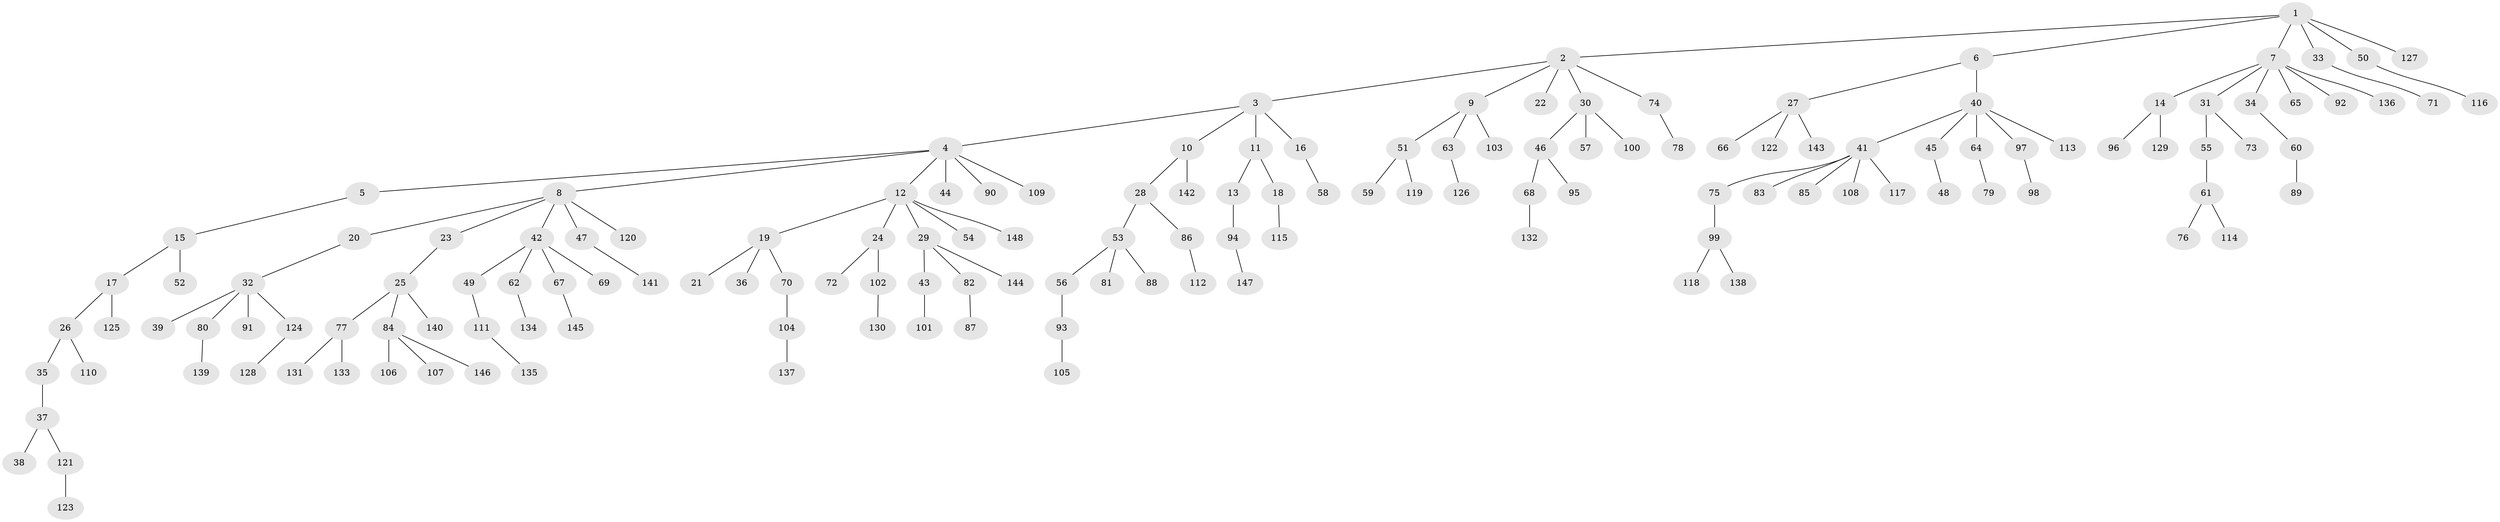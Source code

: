 // coarse degree distribution, {6: 0.038834951456310676, 9: 0.009708737864077669, 3: 0.10679611650485436, 5: 0.04854368932038835, 8: 0.009708737864077669, 4: 0.02912621359223301, 2: 0.14563106796116504, 1: 0.6116504854368932}
// Generated by graph-tools (version 1.1) at 2025/52/02/27/25 19:52:11]
// undirected, 148 vertices, 147 edges
graph export_dot {
graph [start="1"]
  node [color=gray90,style=filled];
  1;
  2;
  3;
  4;
  5;
  6;
  7;
  8;
  9;
  10;
  11;
  12;
  13;
  14;
  15;
  16;
  17;
  18;
  19;
  20;
  21;
  22;
  23;
  24;
  25;
  26;
  27;
  28;
  29;
  30;
  31;
  32;
  33;
  34;
  35;
  36;
  37;
  38;
  39;
  40;
  41;
  42;
  43;
  44;
  45;
  46;
  47;
  48;
  49;
  50;
  51;
  52;
  53;
  54;
  55;
  56;
  57;
  58;
  59;
  60;
  61;
  62;
  63;
  64;
  65;
  66;
  67;
  68;
  69;
  70;
  71;
  72;
  73;
  74;
  75;
  76;
  77;
  78;
  79;
  80;
  81;
  82;
  83;
  84;
  85;
  86;
  87;
  88;
  89;
  90;
  91;
  92;
  93;
  94;
  95;
  96;
  97;
  98;
  99;
  100;
  101;
  102;
  103;
  104;
  105;
  106;
  107;
  108;
  109;
  110;
  111;
  112;
  113;
  114;
  115;
  116;
  117;
  118;
  119;
  120;
  121;
  122;
  123;
  124;
  125;
  126;
  127;
  128;
  129;
  130;
  131;
  132;
  133;
  134;
  135;
  136;
  137;
  138;
  139;
  140;
  141;
  142;
  143;
  144;
  145;
  146;
  147;
  148;
  1 -- 2;
  1 -- 6;
  1 -- 7;
  1 -- 33;
  1 -- 50;
  1 -- 127;
  2 -- 3;
  2 -- 9;
  2 -- 22;
  2 -- 30;
  2 -- 74;
  3 -- 4;
  3 -- 10;
  3 -- 11;
  3 -- 16;
  4 -- 5;
  4 -- 8;
  4 -- 12;
  4 -- 44;
  4 -- 90;
  4 -- 109;
  5 -- 15;
  6 -- 27;
  6 -- 40;
  7 -- 14;
  7 -- 31;
  7 -- 34;
  7 -- 65;
  7 -- 92;
  7 -- 136;
  8 -- 20;
  8 -- 23;
  8 -- 42;
  8 -- 47;
  8 -- 120;
  9 -- 51;
  9 -- 63;
  9 -- 103;
  10 -- 28;
  10 -- 142;
  11 -- 13;
  11 -- 18;
  12 -- 19;
  12 -- 24;
  12 -- 29;
  12 -- 54;
  12 -- 148;
  13 -- 94;
  14 -- 96;
  14 -- 129;
  15 -- 17;
  15 -- 52;
  16 -- 58;
  17 -- 26;
  17 -- 125;
  18 -- 115;
  19 -- 21;
  19 -- 36;
  19 -- 70;
  20 -- 32;
  23 -- 25;
  24 -- 72;
  24 -- 102;
  25 -- 77;
  25 -- 84;
  25 -- 140;
  26 -- 35;
  26 -- 110;
  27 -- 66;
  27 -- 122;
  27 -- 143;
  28 -- 53;
  28 -- 86;
  29 -- 43;
  29 -- 82;
  29 -- 144;
  30 -- 46;
  30 -- 57;
  30 -- 100;
  31 -- 55;
  31 -- 73;
  32 -- 39;
  32 -- 80;
  32 -- 91;
  32 -- 124;
  33 -- 71;
  34 -- 60;
  35 -- 37;
  37 -- 38;
  37 -- 121;
  40 -- 41;
  40 -- 45;
  40 -- 64;
  40 -- 97;
  40 -- 113;
  41 -- 75;
  41 -- 83;
  41 -- 85;
  41 -- 108;
  41 -- 117;
  42 -- 49;
  42 -- 62;
  42 -- 67;
  42 -- 69;
  43 -- 101;
  45 -- 48;
  46 -- 68;
  46 -- 95;
  47 -- 141;
  49 -- 111;
  50 -- 116;
  51 -- 59;
  51 -- 119;
  53 -- 56;
  53 -- 81;
  53 -- 88;
  55 -- 61;
  56 -- 93;
  60 -- 89;
  61 -- 76;
  61 -- 114;
  62 -- 134;
  63 -- 126;
  64 -- 79;
  67 -- 145;
  68 -- 132;
  70 -- 104;
  74 -- 78;
  75 -- 99;
  77 -- 131;
  77 -- 133;
  80 -- 139;
  82 -- 87;
  84 -- 106;
  84 -- 107;
  84 -- 146;
  86 -- 112;
  93 -- 105;
  94 -- 147;
  97 -- 98;
  99 -- 118;
  99 -- 138;
  102 -- 130;
  104 -- 137;
  111 -- 135;
  121 -- 123;
  124 -- 128;
}
